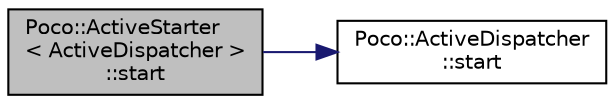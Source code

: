 digraph "Poco::ActiveStarter&lt; ActiveDispatcher &gt;::start"
{
 // LATEX_PDF_SIZE
  edge [fontname="Helvetica",fontsize="10",labelfontname="Helvetica",labelfontsize="10"];
  node [fontname="Helvetica",fontsize="10",shape=record];
  rankdir="LR";
  Node1 [label="Poco::ActiveStarter\l\< ActiveDispatcher \>\l::start",height=0.2,width=0.4,color="black", fillcolor="grey75", style="filled", fontcolor="black",tooltip=" "];
  Node1 -> Node2 [color="midnightblue",fontsize="10",style="solid"];
  Node2 [label="Poco::ActiveDispatcher\l::start",height=0.2,width=0.4,color="black", fillcolor="white", style="filled",URL="$classPoco_1_1ActiveDispatcher.html#ae9c87e4086704ce82b47364fcd2bd985",tooltip="Destroys the ActiveDispatcher."];
}
